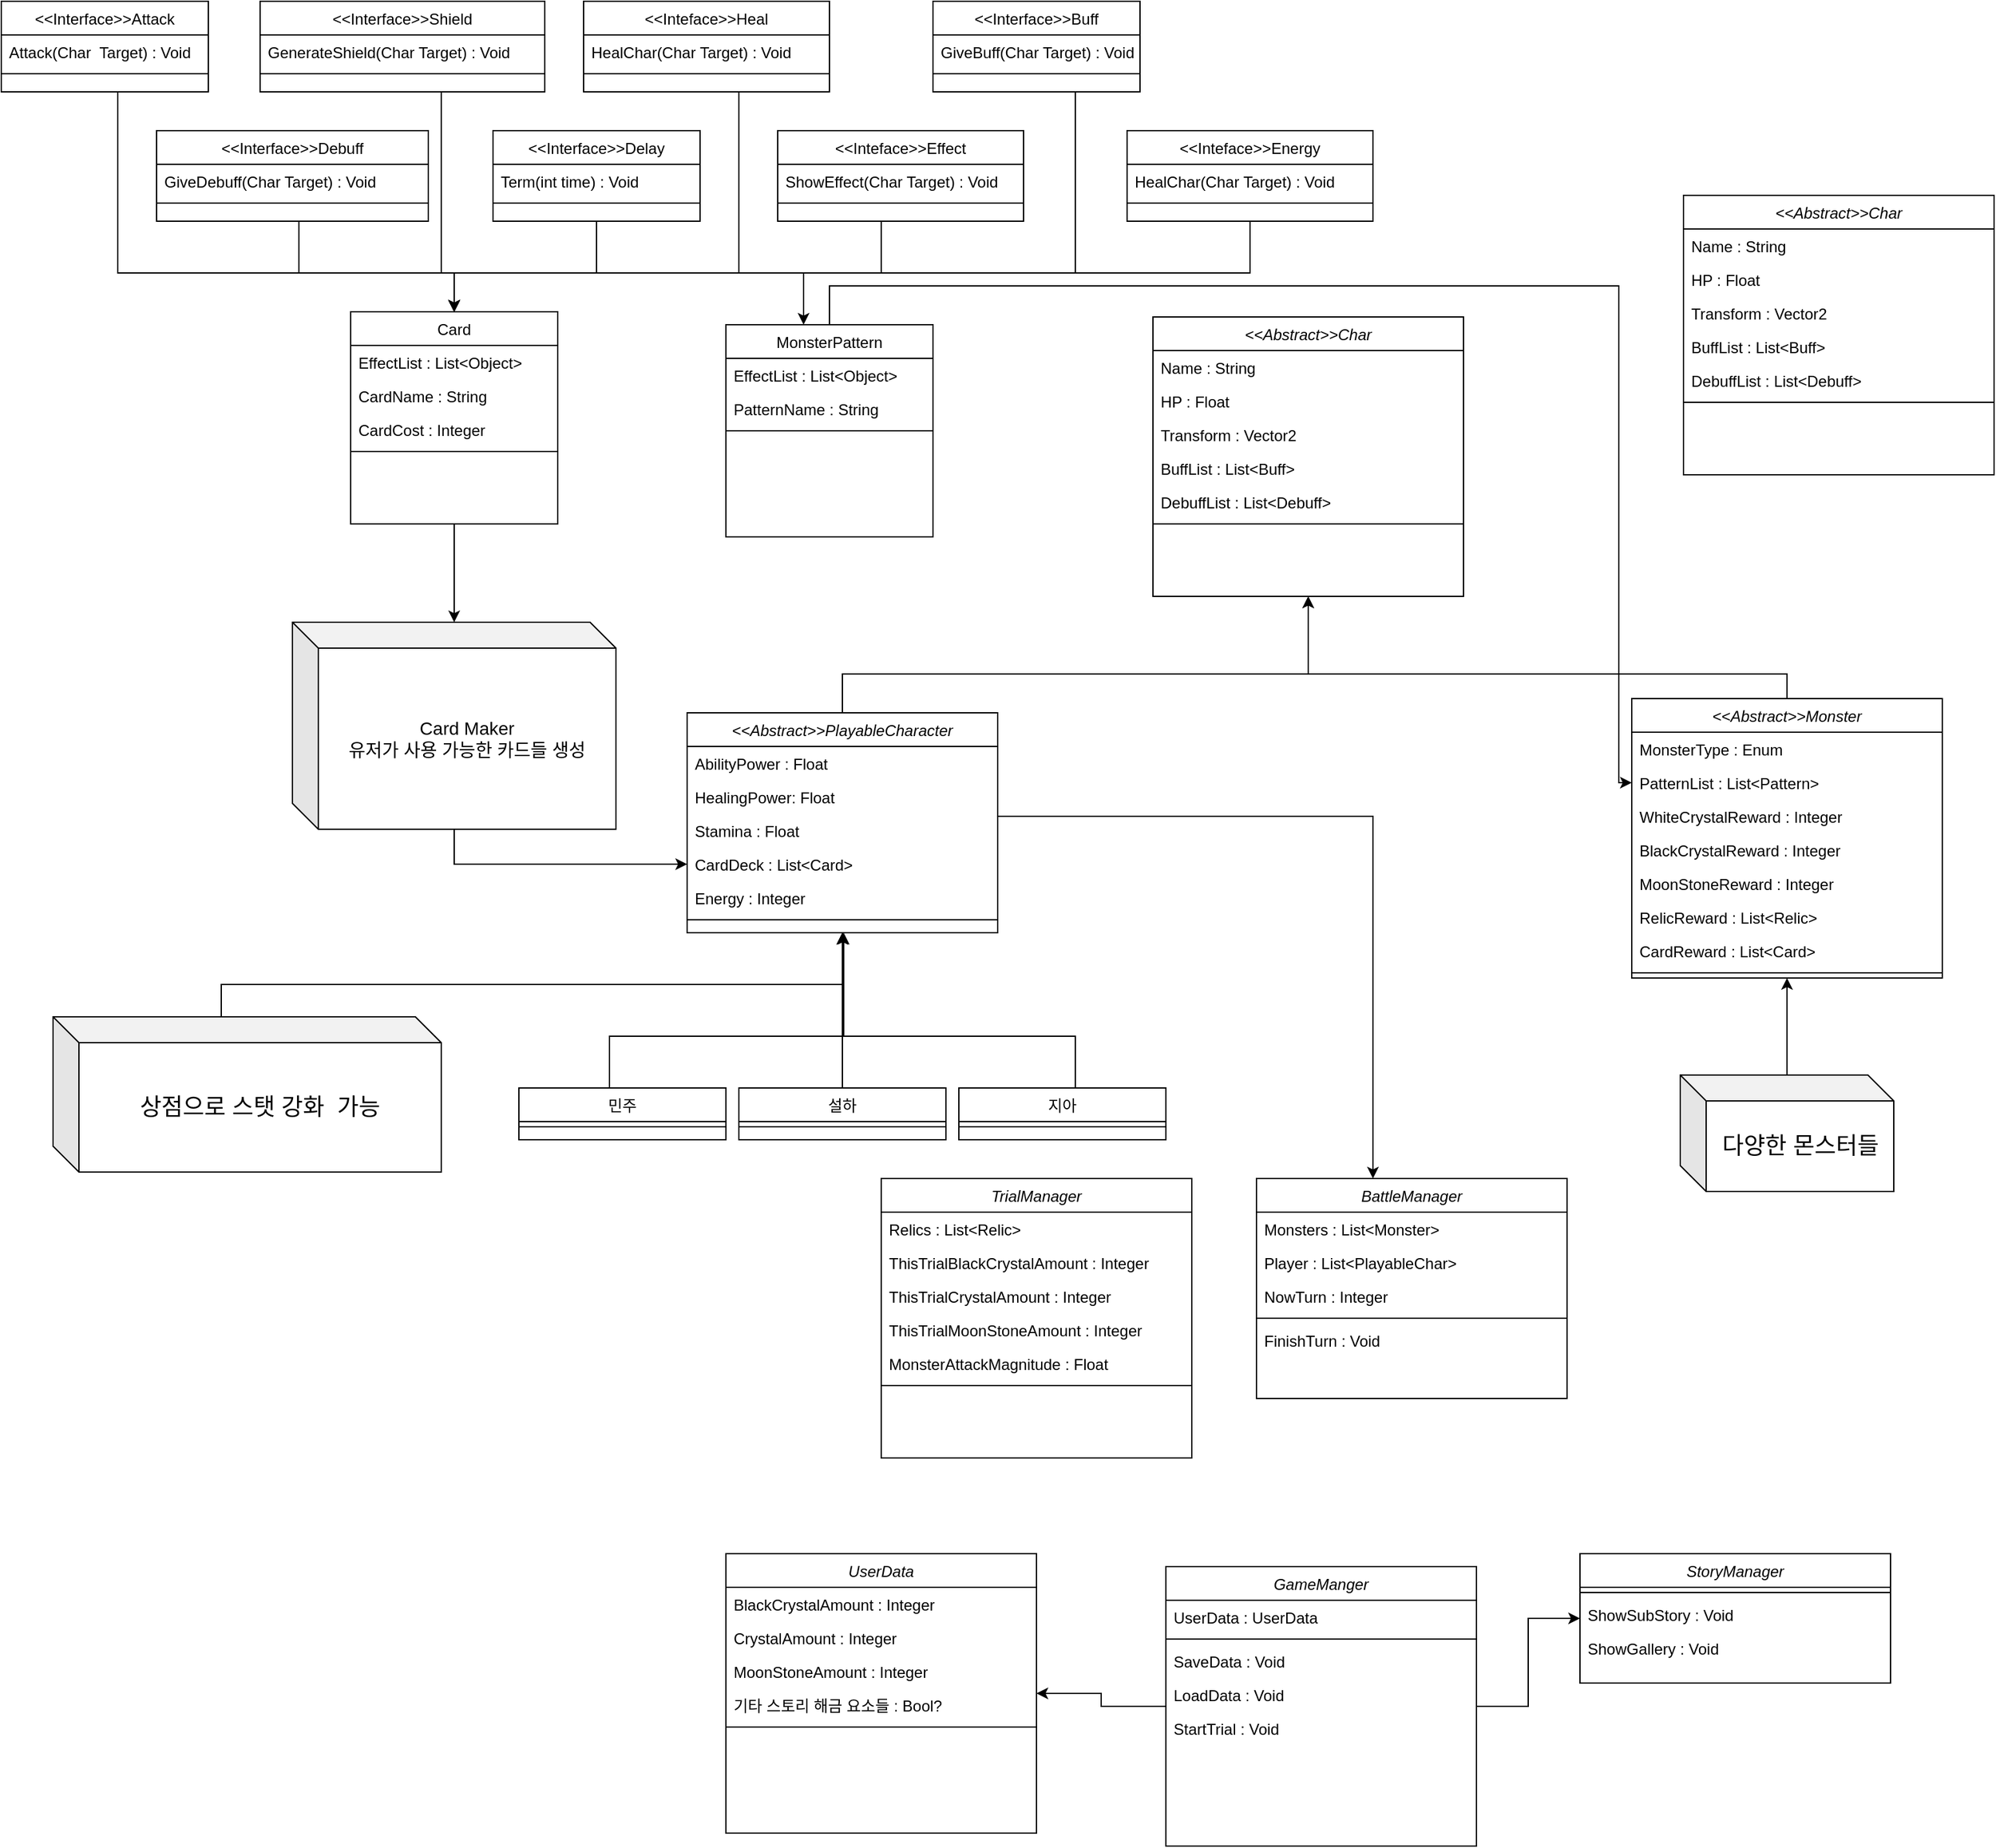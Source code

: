 <mxfile version="24.0.5" type="github">
  <diagram id="C5RBs43oDa-KdzZeNtuy" name="Page-1">
    <mxGraphModel dx="1909" dy="2118" grid="1" gridSize="10" guides="1" tooltips="1" connect="1" arrows="1" fold="1" page="1" pageScale="1" pageWidth="827" pageHeight="1169" math="0" shadow="0">
      <root>
        <mxCell id="WIyWlLk6GJQsqaUBKTNV-0" />
        <mxCell id="WIyWlLk6GJQsqaUBKTNV-1" parent="WIyWlLk6GJQsqaUBKTNV-0" />
        <mxCell id="jxg5-7BAUZMvd6XgSb7w-77" style="edgeStyle=orthogonalEdgeStyle;rounded=0;orthogonalLoop=1;jettySize=auto;html=1;entryX=0.5;entryY=1;entryDx=0;entryDy=0;" parent="WIyWlLk6GJQsqaUBKTNV-1" source="zkfFHV4jXpPFQw0GAbJ--0" target="jxg5-7BAUZMvd6XgSb7w-55" edge="1">
          <mxGeometry relative="1" as="geometry">
            <Array as="points">
              <mxPoint x="670" y="140" />
              <mxPoint x="1030" y="140" />
            </Array>
          </mxGeometry>
        </mxCell>
        <mxCell id="jxg5-7BAUZMvd6XgSb7w-90" style="edgeStyle=orthogonalEdgeStyle;rounded=0;orthogonalLoop=1;jettySize=auto;html=1;" parent="WIyWlLk6GJQsqaUBKTNV-1" source="zkfFHV4jXpPFQw0GAbJ--0" target="jxg5-7BAUZMvd6XgSb7w-82" edge="1">
          <mxGeometry relative="1" as="geometry">
            <Array as="points">
              <mxPoint x="1080" y="250" />
            </Array>
          </mxGeometry>
        </mxCell>
        <mxCell id="zkfFHV4jXpPFQw0GAbJ--0" value="&lt;&lt;Abstract&gt;&gt;PlayableCharacter&#xa;" style="swimlane;fontStyle=2;align=center;verticalAlign=top;childLayout=stackLayout;horizontal=1;startSize=26;horizontalStack=0;resizeParent=1;resizeLast=0;collapsible=1;marginBottom=0;rounded=0;shadow=0;strokeWidth=1;" parent="WIyWlLk6GJQsqaUBKTNV-1" vertex="1">
          <mxGeometry x="550" y="170" width="240" height="170" as="geometry">
            <mxRectangle x="230" y="140" width="160" height="26" as="alternateBounds" />
          </mxGeometry>
        </mxCell>
        <mxCell id="zkfFHV4jXpPFQw0GAbJ--3" value="AbilityPower : Float" style="text;align=left;verticalAlign=top;spacingLeft=4;spacingRight=4;overflow=hidden;rotatable=0;points=[[0,0.5],[1,0.5]];portConstraint=eastwest;rounded=0;shadow=0;html=0;" parent="zkfFHV4jXpPFQw0GAbJ--0" vertex="1">
          <mxGeometry y="26" width="240" height="26" as="geometry" />
        </mxCell>
        <mxCell id="jxg5-7BAUZMvd6XgSb7w-4" value="HealingPower: Float" style="text;align=left;verticalAlign=top;spacingLeft=4;spacingRight=4;overflow=hidden;rotatable=0;points=[[0,0.5],[1,0.5]];portConstraint=eastwest;rounded=0;shadow=0;html=0;" parent="zkfFHV4jXpPFQw0GAbJ--0" vertex="1">
          <mxGeometry y="52" width="240" height="26" as="geometry" />
        </mxCell>
        <mxCell id="zkfFHV4jXpPFQw0GAbJ--5" value="Stamina : Float" style="text;align=left;verticalAlign=top;spacingLeft=4;spacingRight=4;overflow=hidden;rotatable=0;points=[[0,0.5],[1,0.5]];portConstraint=eastwest;" parent="zkfFHV4jXpPFQw0GAbJ--0" vertex="1">
          <mxGeometry y="78" width="240" height="26" as="geometry" />
        </mxCell>
        <mxCell id="jxg5-7BAUZMvd6XgSb7w-11" value="CardDeck : List&lt;Card&gt;" style="text;align=left;verticalAlign=top;spacingLeft=4;spacingRight=4;overflow=hidden;rotatable=0;points=[[0,0.5],[1,0.5]];portConstraint=eastwest;rounded=0;shadow=0;html=0;" parent="zkfFHV4jXpPFQw0GAbJ--0" vertex="1">
          <mxGeometry y="104" width="240" height="26" as="geometry" />
        </mxCell>
        <mxCell id="jxg5-7BAUZMvd6XgSb7w-64" value="Energy : Integer" style="text;align=left;verticalAlign=top;spacingLeft=4;spacingRight=4;overflow=hidden;rotatable=0;points=[[0,0.5],[1,0.5]];portConstraint=eastwest;rounded=0;shadow=0;html=0;" parent="zkfFHV4jXpPFQw0GAbJ--0" vertex="1">
          <mxGeometry y="130" width="240" height="26" as="geometry" />
        </mxCell>
        <mxCell id="zkfFHV4jXpPFQw0GAbJ--4" value="" style="line;html=1;strokeWidth=1;align=left;verticalAlign=middle;spacingTop=-1;spacingLeft=3;spacingRight=3;rotatable=0;labelPosition=right;points=[];portConstraint=eastwest;" parent="zkfFHV4jXpPFQw0GAbJ--0" vertex="1">
          <mxGeometry y="156" width="240" height="8" as="geometry" />
        </mxCell>
        <mxCell id="jxg5-7BAUZMvd6XgSb7w-10" style="edgeStyle=orthogonalEdgeStyle;rounded=0;orthogonalLoop=1;jettySize=auto;html=1;" parent="WIyWlLk6GJQsqaUBKTNV-1" source="zkfFHV4jXpPFQw0GAbJ--6" target="zkfFHV4jXpPFQw0GAbJ--0" edge="1">
          <mxGeometry relative="1" as="geometry">
            <Array as="points">
              <mxPoint x="490" y="420" />
              <mxPoint x="670" y="420" />
            </Array>
          </mxGeometry>
        </mxCell>
        <mxCell id="zkfFHV4jXpPFQw0GAbJ--6" value="민주" style="swimlane;fontStyle=0;align=center;verticalAlign=top;childLayout=stackLayout;horizontal=1;startSize=26;horizontalStack=0;resizeParent=1;resizeLast=0;collapsible=1;marginBottom=0;rounded=0;shadow=0;strokeWidth=1;" parent="WIyWlLk6GJQsqaUBKTNV-1" vertex="1">
          <mxGeometry x="420" y="460" width="160" height="40" as="geometry">
            <mxRectangle x="130" y="380" width="160" height="26" as="alternateBounds" />
          </mxGeometry>
        </mxCell>
        <mxCell id="zkfFHV4jXpPFQw0GAbJ--9" value="" style="line;html=1;strokeWidth=1;align=left;verticalAlign=middle;spacingTop=-1;spacingLeft=3;spacingRight=3;rotatable=0;labelPosition=right;points=[];portConstraint=eastwest;" parent="zkfFHV4jXpPFQw0GAbJ--6" vertex="1">
          <mxGeometry y="26" width="160" height="8" as="geometry" />
        </mxCell>
        <mxCell id="jxg5-7BAUZMvd6XgSb7w-8" style="edgeStyle=orthogonalEdgeStyle;rounded=0;orthogonalLoop=1;jettySize=auto;html=1;" parent="WIyWlLk6GJQsqaUBKTNV-1" source="zkfFHV4jXpPFQw0GAbJ--13" target="zkfFHV4jXpPFQw0GAbJ--0" edge="1">
          <mxGeometry relative="1" as="geometry" />
        </mxCell>
        <mxCell id="zkfFHV4jXpPFQw0GAbJ--13" value="설하" style="swimlane;fontStyle=0;align=center;verticalAlign=top;childLayout=stackLayout;horizontal=1;startSize=26;horizontalStack=0;resizeParent=1;resizeLast=0;collapsible=1;marginBottom=0;rounded=0;shadow=0;strokeWidth=1;" parent="WIyWlLk6GJQsqaUBKTNV-1" vertex="1">
          <mxGeometry x="590" y="460" width="160" height="40" as="geometry">
            <mxRectangle x="340" y="380" width="170" height="26" as="alternateBounds" />
          </mxGeometry>
        </mxCell>
        <mxCell id="zkfFHV4jXpPFQw0GAbJ--15" value="" style="line;html=1;strokeWidth=1;align=left;verticalAlign=middle;spacingTop=-1;spacingLeft=3;spacingRight=3;rotatable=0;labelPosition=right;points=[];portConstraint=eastwest;" parent="zkfFHV4jXpPFQw0GAbJ--13" vertex="1">
          <mxGeometry y="26" width="160" height="8" as="geometry" />
        </mxCell>
        <mxCell id="jxg5-7BAUZMvd6XgSb7w-7" style="edgeStyle=orthogonalEdgeStyle;rounded=0;orthogonalLoop=1;jettySize=auto;html=1;" parent="WIyWlLk6GJQsqaUBKTNV-1" source="jxg5-7BAUZMvd6XgSb7w-0" target="zkfFHV4jXpPFQw0GAbJ--0" edge="1">
          <mxGeometry relative="1" as="geometry">
            <mxPoint x="670" y="360" as="targetPoint" />
            <Array as="points">
              <mxPoint x="850" y="420" />
              <mxPoint x="671" y="420" />
            </Array>
          </mxGeometry>
        </mxCell>
        <mxCell id="jxg5-7BAUZMvd6XgSb7w-0" value="지아" style="swimlane;fontStyle=0;align=center;verticalAlign=top;childLayout=stackLayout;horizontal=1;startSize=26;horizontalStack=0;resizeParent=1;resizeLast=0;collapsible=1;marginBottom=0;rounded=0;shadow=0;strokeWidth=1;" parent="WIyWlLk6GJQsqaUBKTNV-1" vertex="1">
          <mxGeometry x="760" y="460" width="160" height="40" as="geometry">
            <mxRectangle x="340" y="380" width="170" height="26" as="alternateBounds" />
          </mxGeometry>
        </mxCell>
        <mxCell id="jxg5-7BAUZMvd6XgSb7w-2" value="" style="line;html=1;strokeWidth=1;align=left;verticalAlign=middle;spacingTop=-1;spacingLeft=3;spacingRight=3;rotatable=0;labelPosition=right;points=[];portConstraint=eastwest;" parent="jxg5-7BAUZMvd6XgSb7w-0" vertex="1">
          <mxGeometry y="26" width="160" height="8" as="geometry" />
        </mxCell>
        <mxCell id="jxg5-7BAUZMvd6XgSb7w-50" style="edgeStyle=orthogonalEdgeStyle;rounded=0;orthogonalLoop=1;jettySize=auto;html=1;" parent="WIyWlLk6GJQsqaUBKTNV-1" source="jxg5-7BAUZMvd6XgSb7w-12" target="jxg5-7BAUZMvd6XgSb7w-49" edge="1">
          <mxGeometry relative="1" as="geometry" />
        </mxCell>
        <mxCell id="jxg5-7BAUZMvd6XgSb7w-12" value="Card" style="swimlane;fontStyle=0;align=center;verticalAlign=top;childLayout=stackLayout;horizontal=1;startSize=26;horizontalStack=0;resizeParent=1;resizeLast=0;collapsible=1;marginBottom=0;rounded=0;shadow=0;strokeWidth=1;" parent="WIyWlLk6GJQsqaUBKTNV-1" vertex="1">
          <mxGeometry x="290" y="-140" width="160" height="164" as="geometry">
            <mxRectangle x="340" y="380" width="170" height="26" as="alternateBounds" />
          </mxGeometry>
        </mxCell>
        <mxCell id="jxg5-7BAUZMvd6XgSb7w-13" value="EffectList : List&lt;Object&gt;" style="text;align=left;verticalAlign=top;spacingLeft=4;spacingRight=4;overflow=hidden;rotatable=0;points=[[0,0.5],[1,0.5]];portConstraint=eastwest;" parent="jxg5-7BAUZMvd6XgSb7w-12" vertex="1">
          <mxGeometry y="26" width="160" height="26" as="geometry" />
        </mxCell>
        <mxCell id="jxg5-7BAUZMvd6XgSb7w-43" value="CardName : String" style="text;align=left;verticalAlign=top;spacingLeft=4;spacingRight=4;overflow=hidden;rotatable=0;points=[[0,0.5],[1,0.5]];portConstraint=eastwest;" parent="jxg5-7BAUZMvd6XgSb7w-12" vertex="1">
          <mxGeometry y="52" width="160" height="26" as="geometry" />
        </mxCell>
        <mxCell id="jxg5-7BAUZMvd6XgSb7w-45" value="CardCost : Integer" style="text;align=left;verticalAlign=top;spacingLeft=4;spacingRight=4;overflow=hidden;rotatable=0;points=[[0,0.5],[1,0.5]];portConstraint=eastwest;" parent="jxg5-7BAUZMvd6XgSb7w-12" vertex="1">
          <mxGeometry y="78" width="160" height="26" as="geometry" />
        </mxCell>
        <mxCell id="jxg5-7BAUZMvd6XgSb7w-14" value="" style="line;html=1;strokeWidth=1;align=left;verticalAlign=middle;spacingTop=-1;spacingLeft=3;spacingRight=3;rotatable=0;labelPosition=right;points=[];portConstraint=eastwest;" parent="jxg5-7BAUZMvd6XgSb7w-12" vertex="1">
          <mxGeometry y="104" width="160" height="8" as="geometry" />
        </mxCell>
        <mxCell id="jxg5-7BAUZMvd6XgSb7w-36" style="edgeStyle=orthogonalEdgeStyle;rounded=0;orthogonalLoop=1;jettySize=auto;html=1;" parent="WIyWlLk6GJQsqaUBKTNV-1" source="jxg5-7BAUZMvd6XgSb7w-15" target="jxg5-7BAUZMvd6XgSb7w-12" edge="1">
          <mxGeometry relative="1" as="geometry">
            <Array as="points">
              <mxPoint x="110" y="-170" />
              <mxPoint x="370" y="-170" />
            </Array>
          </mxGeometry>
        </mxCell>
        <mxCell id="jxg5-7BAUZMvd6XgSb7w-15" value="&lt;&lt;Interface&gt;&gt;Attack" style="swimlane;fontStyle=0;align=center;verticalAlign=top;childLayout=stackLayout;horizontal=1;startSize=26;horizontalStack=0;resizeParent=1;resizeLast=0;collapsible=1;marginBottom=0;rounded=0;shadow=0;strokeWidth=1;" parent="WIyWlLk6GJQsqaUBKTNV-1" vertex="1">
          <mxGeometry x="20" y="-380" width="160" height="70" as="geometry">
            <mxRectangle x="340" y="380" width="170" height="26" as="alternateBounds" />
          </mxGeometry>
        </mxCell>
        <mxCell id="jxg5-7BAUZMvd6XgSb7w-16" value="Attack(Char  Target) : Void" style="text;align=left;verticalAlign=top;spacingLeft=4;spacingRight=4;overflow=hidden;rotatable=0;points=[[0,0.5],[1,0.5]];portConstraint=eastwest;" parent="jxg5-7BAUZMvd6XgSb7w-15" vertex="1">
          <mxGeometry y="26" width="160" height="26" as="geometry" />
        </mxCell>
        <mxCell id="jxg5-7BAUZMvd6XgSb7w-17" value="" style="line;html=1;strokeWidth=1;align=left;verticalAlign=middle;spacingTop=-1;spacingLeft=3;spacingRight=3;rotatable=0;labelPosition=right;points=[];portConstraint=eastwest;" parent="jxg5-7BAUZMvd6XgSb7w-15" vertex="1">
          <mxGeometry y="52" width="160" height="8" as="geometry" />
        </mxCell>
        <mxCell id="jxg5-7BAUZMvd6XgSb7w-37" style="edgeStyle=orthogonalEdgeStyle;rounded=0;orthogonalLoop=1;jettySize=auto;html=1;" parent="WIyWlLk6GJQsqaUBKTNV-1" source="jxg5-7BAUZMvd6XgSb7w-18" target="jxg5-7BAUZMvd6XgSb7w-12" edge="1">
          <mxGeometry relative="1" as="geometry">
            <Array as="points">
              <mxPoint x="360" y="-170" />
              <mxPoint x="370" y="-170" />
            </Array>
          </mxGeometry>
        </mxCell>
        <mxCell id="jxg5-7BAUZMvd6XgSb7w-18" value="&lt;&lt;Interface&gt;&gt;Shield" style="swimlane;fontStyle=0;align=center;verticalAlign=top;childLayout=stackLayout;horizontal=1;startSize=26;horizontalStack=0;resizeParent=1;resizeLast=0;collapsible=1;marginBottom=0;rounded=0;shadow=0;strokeWidth=1;" parent="WIyWlLk6GJQsqaUBKTNV-1" vertex="1">
          <mxGeometry x="220" y="-380" width="220" height="70" as="geometry">
            <mxRectangle x="340" y="380" width="170" height="26" as="alternateBounds" />
          </mxGeometry>
        </mxCell>
        <mxCell id="jxg5-7BAUZMvd6XgSb7w-19" value="GenerateShield(Char Target) : Void" style="text;align=left;verticalAlign=top;spacingLeft=4;spacingRight=4;overflow=hidden;rotatable=0;points=[[0,0.5],[1,0.5]];portConstraint=eastwest;" parent="jxg5-7BAUZMvd6XgSb7w-18" vertex="1">
          <mxGeometry y="26" width="220" height="26" as="geometry" />
        </mxCell>
        <mxCell id="jxg5-7BAUZMvd6XgSb7w-20" value="" style="line;html=1;strokeWidth=1;align=left;verticalAlign=middle;spacingTop=-1;spacingLeft=3;spacingRight=3;rotatable=0;labelPosition=right;points=[];portConstraint=eastwest;" parent="jxg5-7BAUZMvd6XgSb7w-18" vertex="1">
          <mxGeometry y="52" width="220" height="8" as="geometry" />
        </mxCell>
        <mxCell id="jxg5-7BAUZMvd6XgSb7w-38" style="edgeStyle=orthogonalEdgeStyle;rounded=0;orthogonalLoop=1;jettySize=auto;html=1;" parent="WIyWlLk6GJQsqaUBKTNV-1" source="jxg5-7BAUZMvd6XgSb7w-21" target="jxg5-7BAUZMvd6XgSb7w-12" edge="1">
          <mxGeometry relative="1" as="geometry">
            <Array as="points">
              <mxPoint x="590" y="-170" />
              <mxPoint x="370" y="-170" />
            </Array>
          </mxGeometry>
        </mxCell>
        <mxCell id="jxg5-7BAUZMvd6XgSb7w-21" value="&lt;&lt;Inteface&gt;&gt;Heal" style="swimlane;fontStyle=0;align=center;verticalAlign=top;childLayout=stackLayout;horizontal=1;startSize=26;horizontalStack=0;resizeParent=1;resizeLast=0;collapsible=1;marginBottom=0;rounded=0;shadow=0;strokeWidth=1;" parent="WIyWlLk6GJQsqaUBKTNV-1" vertex="1">
          <mxGeometry x="470" y="-380" width="190" height="70" as="geometry">
            <mxRectangle x="340" y="380" width="170" height="26" as="alternateBounds" />
          </mxGeometry>
        </mxCell>
        <mxCell id="jxg5-7BAUZMvd6XgSb7w-22" value="HealChar(Char Target) : Void" style="text;align=left;verticalAlign=top;spacingLeft=4;spacingRight=4;overflow=hidden;rotatable=0;points=[[0,0.5],[1,0.5]];portConstraint=eastwest;" parent="jxg5-7BAUZMvd6XgSb7w-21" vertex="1">
          <mxGeometry y="26" width="190" height="26" as="geometry" />
        </mxCell>
        <mxCell id="jxg5-7BAUZMvd6XgSb7w-23" value="" style="line;html=1;strokeWidth=1;align=left;verticalAlign=middle;spacingTop=-1;spacingLeft=3;spacingRight=3;rotatable=0;labelPosition=right;points=[];portConstraint=eastwest;" parent="jxg5-7BAUZMvd6XgSb7w-21" vertex="1">
          <mxGeometry y="52" width="190" height="8" as="geometry" />
        </mxCell>
        <mxCell id="jxg5-7BAUZMvd6XgSb7w-39" style="edgeStyle=orthogonalEdgeStyle;rounded=0;orthogonalLoop=1;jettySize=auto;html=1;" parent="WIyWlLk6GJQsqaUBKTNV-1" source="jxg5-7BAUZMvd6XgSb7w-24" target="jxg5-7BAUZMvd6XgSb7w-12" edge="1">
          <mxGeometry relative="1" as="geometry">
            <Array as="points">
              <mxPoint x="850" y="-170" />
              <mxPoint x="370" y="-170" />
            </Array>
          </mxGeometry>
        </mxCell>
        <mxCell id="jxg5-7BAUZMvd6XgSb7w-24" value="&lt;&lt;Interface&gt;&gt;Buff" style="swimlane;fontStyle=0;align=center;verticalAlign=top;childLayout=stackLayout;horizontal=1;startSize=26;horizontalStack=0;resizeParent=1;resizeLast=0;collapsible=1;marginBottom=0;rounded=0;shadow=0;strokeWidth=1;" parent="WIyWlLk6GJQsqaUBKTNV-1" vertex="1">
          <mxGeometry x="740" y="-380" width="160" height="70" as="geometry">
            <mxRectangle x="340" y="380" width="170" height="26" as="alternateBounds" />
          </mxGeometry>
        </mxCell>
        <mxCell id="jxg5-7BAUZMvd6XgSb7w-25" value="GiveBuff(Char Target) : Void" style="text;align=left;verticalAlign=top;spacingLeft=4;spacingRight=4;overflow=hidden;rotatable=0;points=[[0,0.5],[1,0.5]];portConstraint=eastwest;" parent="jxg5-7BAUZMvd6XgSb7w-24" vertex="1">
          <mxGeometry y="26" width="160" height="26" as="geometry" />
        </mxCell>
        <mxCell id="jxg5-7BAUZMvd6XgSb7w-26" value="" style="line;html=1;strokeWidth=1;align=left;verticalAlign=middle;spacingTop=-1;spacingLeft=3;spacingRight=3;rotatable=0;labelPosition=right;points=[];portConstraint=eastwest;" parent="jxg5-7BAUZMvd6XgSb7w-24" vertex="1">
          <mxGeometry y="52" width="160" height="8" as="geometry" />
        </mxCell>
        <mxCell id="jxg5-7BAUZMvd6XgSb7w-40" style="edgeStyle=orthogonalEdgeStyle;rounded=0;orthogonalLoop=1;jettySize=auto;html=1;entryX=0.5;entryY=0;entryDx=0;entryDy=0;" parent="WIyWlLk6GJQsqaUBKTNV-1" source="jxg5-7BAUZMvd6XgSb7w-27" target="jxg5-7BAUZMvd6XgSb7w-12" edge="1">
          <mxGeometry relative="1" as="geometry">
            <Array as="points">
              <mxPoint x="250" y="-170" />
              <mxPoint x="370" y="-170" />
            </Array>
          </mxGeometry>
        </mxCell>
        <mxCell id="jxg5-7BAUZMvd6XgSb7w-27" value="&lt;&lt;Interface&gt;&gt;Debuff" style="swimlane;fontStyle=0;align=center;verticalAlign=top;childLayout=stackLayout;horizontal=1;startSize=26;horizontalStack=0;resizeParent=1;resizeLast=0;collapsible=1;marginBottom=0;rounded=0;shadow=0;strokeWidth=1;" parent="WIyWlLk6GJQsqaUBKTNV-1" vertex="1">
          <mxGeometry x="140" y="-280" width="210" height="70" as="geometry">
            <mxRectangle x="340" y="380" width="170" height="26" as="alternateBounds" />
          </mxGeometry>
        </mxCell>
        <mxCell id="jxg5-7BAUZMvd6XgSb7w-28" value="GiveDebuff(Char Target) : Void" style="text;align=left;verticalAlign=top;spacingLeft=4;spacingRight=4;overflow=hidden;rotatable=0;points=[[0,0.5],[1,0.5]];portConstraint=eastwest;" parent="jxg5-7BAUZMvd6XgSb7w-27" vertex="1">
          <mxGeometry y="26" width="210" height="26" as="geometry" />
        </mxCell>
        <mxCell id="jxg5-7BAUZMvd6XgSb7w-29" value="" style="line;html=1;strokeWidth=1;align=left;verticalAlign=middle;spacingTop=-1;spacingLeft=3;spacingRight=3;rotatable=0;labelPosition=right;points=[];portConstraint=eastwest;" parent="jxg5-7BAUZMvd6XgSb7w-27" vertex="1">
          <mxGeometry y="52" width="210" height="8" as="geometry" />
        </mxCell>
        <mxCell id="jxg5-7BAUZMvd6XgSb7w-41" style="edgeStyle=orthogonalEdgeStyle;rounded=0;orthogonalLoop=1;jettySize=auto;html=1;" parent="WIyWlLk6GJQsqaUBKTNV-1" source="jxg5-7BAUZMvd6XgSb7w-30" target="jxg5-7BAUZMvd6XgSb7w-12" edge="1">
          <mxGeometry relative="1" as="geometry">
            <Array as="points">
              <mxPoint x="480" y="-170" />
              <mxPoint x="370" y="-170" />
            </Array>
          </mxGeometry>
        </mxCell>
        <mxCell id="jxg5-7BAUZMvd6XgSb7w-30" value="&lt;&lt;Interface&gt;&gt;Delay" style="swimlane;fontStyle=0;align=center;verticalAlign=top;childLayout=stackLayout;horizontal=1;startSize=26;horizontalStack=0;resizeParent=1;resizeLast=0;collapsible=1;marginBottom=0;rounded=0;shadow=0;strokeWidth=1;" parent="WIyWlLk6GJQsqaUBKTNV-1" vertex="1">
          <mxGeometry x="400" y="-280" width="160" height="70" as="geometry">
            <mxRectangle x="340" y="380" width="170" height="26" as="alternateBounds" />
          </mxGeometry>
        </mxCell>
        <mxCell id="jxg5-7BAUZMvd6XgSb7w-31" value="Term(int time) : Void" style="text;align=left;verticalAlign=top;spacingLeft=4;spacingRight=4;overflow=hidden;rotatable=0;points=[[0,0.5],[1,0.5]];portConstraint=eastwest;" parent="jxg5-7BAUZMvd6XgSb7w-30" vertex="1">
          <mxGeometry y="26" width="160" height="26" as="geometry" />
        </mxCell>
        <mxCell id="jxg5-7BAUZMvd6XgSb7w-32" value="" style="line;html=1;strokeWidth=1;align=left;verticalAlign=middle;spacingTop=-1;spacingLeft=3;spacingRight=3;rotatable=0;labelPosition=right;points=[];portConstraint=eastwest;" parent="jxg5-7BAUZMvd6XgSb7w-30" vertex="1">
          <mxGeometry y="52" width="160" height="8" as="geometry" />
        </mxCell>
        <mxCell id="jxg5-7BAUZMvd6XgSb7w-42" style="edgeStyle=orthogonalEdgeStyle;rounded=0;orthogonalLoop=1;jettySize=auto;html=1;" parent="WIyWlLk6GJQsqaUBKTNV-1" source="jxg5-7BAUZMvd6XgSb7w-33" target="jxg5-7BAUZMvd6XgSb7w-12" edge="1">
          <mxGeometry relative="1" as="geometry">
            <Array as="points">
              <mxPoint x="700" y="-170" />
              <mxPoint x="370" y="-170" />
            </Array>
          </mxGeometry>
        </mxCell>
        <mxCell id="jxg5-7BAUZMvd6XgSb7w-33" value="&lt;&lt;Inteface&gt;&gt;Effect" style="swimlane;fontStyle=0;align=center;verticalAlign=top;childLayout=stackLayout;horizontal=1;startSize=26;horizontalStack=0;resizeParent=1;resizeLast=0;collapsible=1;marginBottom=0;rounded=0;shadow=0;strokeWidth=1;" parent="WIyWlLk6GJQsqaUBKTNV-1" vertex="1">
          <mxGeometry x="620" y="-280" width="190" height="70" as="geometry">
            <mxRectangle x="340" y="380" width="170" height="26" as="alternateBounds" />
          </mxGeometry>
        </mxCell>
        <mxCell id="jxg5-7BAUZMvd6XgSb7w-34" value="ShowEffect(Char Target) : Void" style="text;align=left;verticalAlign=top;spacingLeft=4;spacingRight=4;overflow=hidden;rotatable=0;points=[[0,0.5],[1,0.5]];portConstraint=eastwest;" parent="jxg5-7BAUZMvd6XgSb7w-33" vertex="1">
          <mxGeometry y="26" width="190" height="26" as="geometry" />
        </mxCell>
        <mxCell id="jxg5-7BAUZMvd6XgSb7w-35" value="" style="line;html=1;strokeWidth=1;align=left;verticalAlign=middle;spacingTop=-1;spacingLeft=3;spacingRight=3;rotatable=0;labelPosition=right;points=[];portConstraint=eastwest;" parent="jxg5-7BAUZMvd6XgSb7w-33" vertex="1">
          <mxGeometry y="52" width="190" height="8" as="geometry" />
        </mxCell>
        <mxCell id="jxg5-7BAUZMvd6XgSb7w-54" style="edgeStyle=orthogonalEdgeStyle;rounded=0;orthogonalLoop=1;jettySize=auto;html=1;" parent="WIyWlLk6GJQsqaUBKTNV-1" source="jxg5-7BAUZMvd6XgSb7w-49" target="jxg5-7BAUZMvd6XgSb7w-11" edge="1">
          <mxGeometry relative="1" as="geometry" />
        </mxCell>
        <mxCell id="jxg5-7BAUZMvd6XgSb7w-49" value="&lt;font style=&quot;font-size: 14px;&quot;&gt;Card Maker&lt;br&gt;&lt;/font&gt;&lt;div style=&quot;font-size: 14px;&quot;&gt;&lt;font style=&quot;font-size: 14px;&quot;&gt;유저가 사용 가능한 카드들 생성&lt;/font&gt;&lt;/div&gt;" style="shape=cube;whiteSpace=wrap;html=1;boundedLbl=1;backgroundOutline=1;darkOpacity=0.05;darkOpacity2=0.1;" parent="WIyWlLk6GJQsqaUBKTNV-1" vertex="1">
          <mxGeometry x="245" y="100" width="250" height="160" as="geometry" />
        </mxCell>
        <mxCell id="jxg5-7BAUZMvd6XgSb7w-55" value="&lt;&lt;Abstract&gt;&gt;Char" style="swimlane;fontStyle=2;align=center;verticalAlign=top;childLayout=stackLayout;horizontal=1;startSize=26;horizontalStack=0;resizeParent=1;resizeLast=0;collapsible=1;marginBottom=0;rounded=0;shadow=0;strokeWidth=1;" parent="WIyWlLk6GJQsqaUBKTNV-1" vertex="1">
          <mxGeometry x="910" y="-136" width="240" height="216" as="geometry">
            <mxRectangle x="230" y="140" width="160" height="26" as="alternateBounds" />
          </mxGeometry>
        </mxCell>
        <mxCell id="jxg5-7BAUZMvd6XgSb7w-56" value="Name : String" style="text;align=left;verticalAlign=top;spacingLeft=4;spacingRight=4;overflow=hidden;rotatable=0;points=[[0,0.5],[1,0.5]];portConstraint=eastwest;rounded=0;shadow=0;html=0;" parent="jxg5-7BAUZMvd6XgSb7w-55" vertex="1">
          <mxGeometry y="26" width="240" height="26" as="geometry" />
        </mxCell>
        <mxCell id="jxg5-7BAUZMvd6XgSb7w-63" value="HP : Float" style="text;align=left;verticalAlign=top;spacingLeft=4;spacingRight=4;overflow=hidden;rotatable=0;points=[[0,0.5],[1,0.5]];portConstraint=eastwest;rounded=0;shadow=0;html=0;" parent="jxg5-7BAUZMvd6XgSb7w-55" vertex="1">
          <mxGeometry y="52" width="240" height="26" as="geometry" />
        </mxCell>
        <mxCell id="jxg5-7BAUZMvd6XgSb7w-65" value="Transform : Vector2" style="text;align=left;verticalAlign=top;spacingLeft=4;spacingRight=4;overflow=hidden;rotatable=0;points=[[0,0.5],[1,0.5]];portConstraint=eastwest;rounded=0;shadow=0;html=0;" parent="jxg5-7BAUZMvd6XgSb7w-55" vertex="1">
          <mxGeometry y="78" width="240" height="26" as="geometry" />
        </mxCell>
        <mxCell id="jxg5-7BAUZMvd6XgSb7w-66" value="BuffList : List&lt;Buff&gt;" style="text;align=left;verticalAlign=top;spacingLeft=4;spacingRight=4;overflow=hidden;rotatable=0;points=[[0,0.5],[1,0.5]];portConstraint=eastwest;rounded=0;shadow=0;html=0;" parent="jxg5-7BAUZMvd6XgSb7w-55" vertex="1">
          <mxGeometry y="104" width="240" height="26" as="geometry" />
        </mxCell>
        <mxCell id="jxg5-7BAUZMvd6XgSb7w-67" value="DebuffList : List&lt;Debuff&gt;" style="text;align=left;verticalAlign=top;spacingLeft=4;spacingRight=4;overflow=hidden;rotatable=0;points=[[0,0.5],[1,0.5]];portConstraint=eastwest;rounded=0;shadow=0;html=0;" parent="jxg5-7BAUZMvd6XgSb7w-55" vertex="1">
          <mxGeometry y="130" width="240" height="26" as="geometry" />
        </mxCell>
        <mxCell id="jxg5-7BAUZMvd6XgSb7w-61" value="" style="line;html=1;strokeWidth=1;align=left;verticalAlign=middle;spacingTop=-1;spacingLeft=3;spacingRight=3;rotatable=0;labelPosition=right;points=[];portConstraint=eastwest;" parent="jxg5-7BAUZMvd6XgSb7w-55" vertex="1">
          <mxGeometry y="156" width="240" height="8" as="geometry" />
        </mxCell>
        <mxCell id="jxg5-7BAUZMvd6XgSb7w-78" style="edgeStyle=orthogonalEdgeStyle;rounded=0;orthogonalLoop=1;jettySize=auto;html=1;entryX=0.5;entryY=1;entryDx=0;entryDy=0;" parent="WIyWlLk6GJQsqaUBKTNV-1" source="jxg5-7BAUZMvd6XgSb7w-69" target="jxg5-7BAUZMvd6XgSb7w-55" edge="1">
          <mxGeometry relative="1" as="geometry">
            <Array as="points">
              <mxPoint x="1400" y="140" />
              <mxPoint x="1030" y="140" />
            </Array>
          </mxGeometry>
        </mxCell>
        <mxCell id="jxg5-7BAUZMvd6XgSb7w-69" value="&lt;&lt;Abstract&gt;&gt;Monster" style="swimlane;fontStyle=2;align=center;verticalAlign=top;childLayout=stackLayout;horizontal=1;startSize=26;horizontalStack=0;resizeParent=1;resizeLast=0;collapsible=1;marginBottom=0;rounded=0;shadow=0;strokeWidth=1;" parent="WIyWlLk6GJQsqaUBKTNV-1" vertex="1">
          <mxGeometry x="1280" y="159" width="240" height="216" as="geometry">
            <mxRectangle x="230" y="140" width="160" height="26" as="alternateBounds" />
          </mxGeometry>
        </mxCell>
        <mxCell id="pSovYAaz-7Inx65ZYmE8-49" value="MonsterType : Enum" style="text;align=left;verticalAlign=top;spacingLeft=4;spacingRight=4;overflow=hidden;rotatable=0;points=[[0,0.5],[1,0.5]];portConstraint=eastwest;rounded=0;shadow=0;html=0;" vertex="1" parent="jxg5-7BAUZMvd6XgSb7w-69">
          <mxGeometry y="26" width="240" height="26" as="geometry" />
        </mxCell>
        <mxCell id="jxg5-7BAUZMvd6XgSb7w-74" value="PatternList : List&lt;Pattern&gt;" style="text;align=left;verticalAlign=top;spacingLeft=4;spacingRight=4;overflow=hidden;rotatable=0;points=[[0,0.5],[1,0.5]];portConstraint=eastwest;rounded=0;shadow=0;html=0;" parent="jxg5-7BAUZMvd6XgSb7w-69" vertex="1">
          <mxGeometry y="52" width="240" height="26" as="geometry" />
        </mxCell>
        <mxCell id="jxg5-7BAUZMvd6XgSb7w-75" value="WhiteCrystalReward : Integer" style="text;align=left;verticalAlign=top;spacingLeft=4;spacingRight=4;overflow=hidden;rotatable=0;points=[[0,0.5],[1,0.5]];portConstraint=eastwest;rounded=0;shadow=0;html=0;" parent="jxg5-7BAUZMvd6XgSb7w-69" vertex="1">
          <mxGeometry y="78" width="240" height="26" as="geometry" />
        </mxCell>
        <mxCell id="jxg5-7BAUZMvd6XgSb7w-101" value="BlackCrystalReward : Integer" style="text;align=left;verticalAlign=top;spacingLeft=4;spacingRight=4;overflow=hidden;rotatable=0;points=[[0,0.5],[1,0.5]];portConstraint=eastwest;rounded=0;shadow=0;html=0;" parent="jxg5-7BAUZMvd6XgSb7w-69" vertex="1">
          <mxGeometry y="104" width="240" height="26" as="geometry" />
        </mxCell>
        <mxCell id="jxg5-7BAUZMvd6XgSb7w-105" value="MoonStoneReward : Integer" style="text;align=left;verticalAlign=top;spacingLeft=4;spacingRight=4;overflow=hidden;rotatable=0;points=[[0,0.5],[1,0.5]];portConstraint=eastwest;rounded=0;shadow=0;html=0;" parent="jxg5-7BAUZMvd6XgSb7w-69" vertex="1">
          <mxGeometry y="130" width="240" height="26" as="geometry" />
        </mxCell>
        <mxCell id="jxg5-7BAUZMvd6XgSb7w-106" value="RelicReward : List&lt;Relic&gt;" style="text;align=left;verticalAlign=top;spacingLeft=4;spacingRight=4;overflow=hidden;rotatable=0;points=[[0,0.5],[1,0.5]];portConstraint=eastwest;rounded=0;shadow=0;html=0;" parent="jxg5-7BAUZMvd6XgSb7w-69" vertex="1">
          <mxGeometry y="156" width="240" height="26" as="geometry" />
        </mxCell>
        <mxCell id="jxg5-7BAUZMvd6XgSb7w-107" value="CardReward : List&lt;Card&gt;" style="text;align=left;verticalAlign=top;spacingLeft=4;spacingRight=4;overflow=hidden;rotatable=0;points=[[0,0.5],[1,0.5]];portConstraint=eastwest;rounded=0;shadow=0;html=0;" parent="jxg5-7BAUZMvd6XgSb7w-69" vertex="1">
          <mxGeometry y="182" width="240" height="26" as="geometry" />
        </mxCell>
        <mxCell id="jxg5-7BAUZMvd6XgSb7w-73" value="" style="line;html=1;strokeWidth=1;align=left;verticalAlign=middle;spacingTop=-1;spacingLeft=3;spacingRight=3;rotatable=0;labelPosition=right;points=[];portConstraint=eastwest;" parent="jxg5-7BAUZMvd6XgSb7w-69" vertex="1">
          <mxGeometry y="208" width="240" height="8" as="geometry" />
        </mxCell>
        <mxCell id="jxg5-7BAUZMvd6XgSb7w-81" style="edgeStyle=orthogonalEdgeStyle;rounded=0;orthogonalLoop=1;jettySize=auto;html=1;" parent="WIyWlLk6GJQsqaUBKTNV-1" source="jxg5-7BAUZMvd6XgSb7w-79" target="jxg5-7BAUZMvd6XgSb7w-69" edge="1">
          <mxGeometry relative="1" as="geometry" />
        </mxCell>
        <mxCell id="jxg5-7BAUZMvd6XgSb7w-79" value="&lt;font style=&quot;font-size: 18px;&quot;&gt;다양한 몬스터들&lt;/font&gt;" style="shape=cube;whiteSpace=wrap;html=1;boundedLbl=1;backgroundOutline=1;darkOpacity=0.05;darkOpacity2=0.1;" parent="WIyWlLk6GJQsqaUBKTNV-1" vertex="1">
          <mxGeometry x="1317.5" y="450" width="165" height="90" as="geometry" />
        </mxCell>
        <mxCell id="jxg5-7BAUZMvd6XgSb7w-82" value="BattleManager" style="swimlane;fontStyle=2;align=center;verticalAlign=top;childLayout=stackLayout;horizontal=1;startSize=26;horizontalStack=0;resizeParent=1;resizeLast=0;collapsible=1;marginBottom=0;rounded=0;shadow=0;strokeWidth=1;" parent="WIyWlLk6GJQsqaUBKTNV-1" vertex="1">
          <mxGeometry x="990" y="530" width="240" height="170" as="geometry">
            <mxRectangle x="230" y="140" width="160" height="26" as="alternateBounds" />
          </mxGeometry>
        </mxCell>
        <mxCell id="jxg5-7BAUZMvd6XgSb7w-83" value="Monsters : List&lt;Monster&gt;" style="text;align=left;verticalAlign=top;spacingLeft=4;spacingRight=4;overflow=hidden;rotatable=0;points=[[0,0.5],[1,0.5]];portConstraint=eastwest;rounded=0;shadow=0;html=0;" parent="jxg5-7BAUZMvd6XgSb7w-82" vertex="1">
          <mxGeometry y="26" width="240" height="26" as="geometry" />
        </mxCell>
        <mxCell id="jxg5-7BAUZMvd6XgSb7w-92" value="Player : List&lt;PlayableChar&gt;" style="text;align=left;verticalAlign=top;spacingLeft=4;spacingRight=4;overflow=hidden;rotatable=0;points=[[0,0.5],[1,0.5]];portConstraint=eastwest;rounded=0;shadow=0;html=0;" parent="jxg5-7BAUZMvd6XgSb7w-82" vertex="1">
          <mxGeometry y="52" width="240" height="26" as="geometry" />
        </mxCell>
        <mxCell id="jxg5-7BAUZMvd6XgSb7w-84" value="NowTurn : Integer" style="text;align=left;verticalAlign=top;spacingLeft=4;spacingRight=4;overflow=hidden;rotatable=0;points=[[0,0.5],[1,0.5]];portConstraint=eastwest;rounded=0;shadow=0;html=0;" parent="jxg5-7BAUZMvd6XgSb7w-82" vertex="1">
          <mxGeometry y="78" width="240" height="26" as="geometry" />
        </mxCell>
        <mxCell id="jxg5-7BAUZMvd6XgSb7w-88" value="" style="line;html=1;strokeWidth=1;align=left;verticalAlign=middle;spacingTop=-1;spacingLeft=3;spacingRight=3;rotatable=0;labelPosition=right;points=[];portConstraint=eastwest;" parent="jxg5-7BAUZMvd6XgSb7w-82" vertex="1">
          <mxGeometry y="104" width="240" height="8" as="geometry" />
        </mxCell>
        <mxCell id="jxg5-7BAUZMvd6XgSb7w-93" value="FinishTurn : Void" style="text;align=left;verticalAlign=top;spacingLeft=4;spacingRight=4;overflow=hidden;rotatable=0;points=[[0,0.5],[1,0.5]];portConstraint=eastwest;rounded=0;shadow=0;html=0;" parent="jxg5-7BAUZMvd6XgSb7w-82" vertex="1">
          <mxGeometry y="112" width="240" height="26" as="geometry" />
        </mxCell>
        <mxCell id="jxg5-7BAUZMvd6XgSb7w-94" value="&lt;&lt;Abstract&gt;&gt;Char" style="swimlane;fontStyle=2;align=center;verticalAlign=top;childLayout=stackLayout;horizontal=1;startSize=26;horizontalStack=0;resizeParent=1;resizeLast=0;collapsible=1;marginBottom=0;rounded=0;shadow=0;strokeWidth=1;" parent="WIyWlLk6GJQsqaUBKTNV-1" vertex="1">
          <mxGeometry x="1320" y="-230" width="240" height="216" as="geometry">
            <mxRectangle x="230" y="140" width="160" height="26" as="alternateBounds" />
          </mxGeometry>
        </mxCell>
        <mxCell id="jxg5-7BAUZMvd6XgSb7w-95" value="Name : String" style="text;align=left;verticalAlign=top;spacingLeft=4;spacingRight=4;overflow=hidden;rotatable=0;points=[[0,0.5],[1,0.5]];portConstraint=eastwest;rounded=0;shadow=0;html=0;" parent="jxg5-7BAUZMvd6XgSb7w-94" vertex="1">
          <mxGeometry y="26" width="240" height="26" as="geometry" />
        </mxCell>
        <mxCell id="jxg5-7BAUZMvd6XgSb7w-96" value="HP : Float" style="text;align=left;verticalAlign=top;spacingLeft=4;spacingRight=4;overflow=hidden;rotatable=0;points=[[0,0.5],[1,0.5]];portConstraint=eastwest;rounded=0;shadow=0;html=0;" parent="jxg5-7BAUZMvd6XgSb7w-94" vertex="1">
          <mxGeometry y="52" width="240" height="26" as="geometry" />
        </mxCell>
        <mxCell id="jxg5-7BAUZMvd6XgSb7w-97" value="Transform : Vector2" style="text;align=left;verticalAlign=top;spacingLeft=4;spacingRight=4;overflow=hidden;rotatable=0;points=[[0,0.5],[1,0.5]];portConstraint=eastwest;rounded=0;shadow=0;html=0;" parent="jxg5-7BAUZMvd6XgSb7w-94" vertex="1">
          <mxGeometry y="78" width="240" height="26" as="geometry" />
        </mxCell>
        <mxCell id="jxg5-7BAUZMvd6XgSb7w-98" value="BuffList : List&lt;Buff&gt;" style="text;align=left;verticalAlign=top;spacingLeft=4;spacingRight=4;overflow=hidden;rotatable=0;points=[[0,0.5],[1,0.5]];portConstraint=eastwest;rounded=0;shadow=0;html=0;" parent="jxg5-7BAUZMvd6XgSb7w-94" vertex="1">
          <mxGeometry y="104" width="240" height="26" as="geometry" />
        </mxCell>
        <mxCell id="jxg5-7BAUZMvd6XgSb7w-99" value="DebuffList : List&lt;Debuff&gt;" style="text;align=left;verticalAlign=top;spacingLeft=4;spacingRight=4;overflow=hidden;rotatable=0;points=[[0,0.5],[1,0.5]];portConstraint=eastwest;rounded=0;shadow=0;html=0;" parent="jxg5-7BAUZMvd6XgSb7w-94" vertex="1">
          <mxGeometry y="130" width="240" height="26" as="geometry" />
        </mxCell>
        <mxCell id="jxg5-7BAUZMvd6XgSb7w-100" value="" style="line;html=1;strokeWidth=1;align=left;verticalAlign=middle;spacingTop=-1;spacingLeft=3;spacingRight=3;rotatable=0;labelPosition=right;points=[];portConstraint=eastwest;" parent="jxg5-7BAUZMvd6XgSb7w-94" vertex="1">
          <mxGeometry y="156" width="240" height="8" as="geometry" />
        </mxCell>
        <mxCell id="pSovYAaz-7Inx65ZYmE8-28" style="edgeStyle=orthogonalEdgeStyle;rounded=0;orthogonalLoop=1;jettySize=auto;html=1;" edge="1" parent="WIyWlLk6GJQsqaUBKTNV-1" source="jxg5-7BAUZMvd6XgSb7w-102" target="jxg5-7BAUZMvd6XgSb7w-12">
          <mxGeometry relative="1" as="geometry">
            <Array as="points">
              <mxPoint x="985" y="-170" />
              <mxPoint x="370" y="-170" />
            </Array>
          </mxGeometry>
        </mxCell>
        <mxCell id="jxg5-7BAUZMvd6XgSb7w-102" value="&lt;&lt;Inteface&gt;&gt;Energy" style="swimlane;fontStyle=0;align=center;verticalAlign=top;childLayout=stackLayout;horizontal=1;startSize=26;horizontalStack=0;resizeParent=1;resizeLast=0;collapsible=1;marginBottom=0;rounded=0;shadow=0;strokeWidth=1;" parent="WIyWlLk6GJQsqaUBKTNV-1" vertex="1">
          <mxGeometry x="890" y="-280" width="190" height="70" as="geometry">
            <mxRectangle x="340" y="380" width="170" height="26" as="alternateBounds" />
          </mxGeometry>
        </mxCell>
        <mxCell id="jxg5-7BAUZMvd6XgSb7w-103" value="HealChar(Char Target) : Void" style="text;align=left;verticalAlign=top;spacingLeft=4;spacingRight=4;overflow=hidden;rotatable=0;points=[[0,0.5],[1,0.5]];portConstraint=eastwest;" parent="jxg5-7BAUZMvd6XgSb7w-102" vertex="1">
          <mxGeometry y="26" width="190" height="26" as="geometry" />
        </mxCell>
        <mxCell id="jxg5-7BAUZMvd6XgSb7w-104" value="" style="line;html=1;strokeWidth=1;align=left;verticalAlign=middle;spacingTop=-1;spacingLeft=3;spacingRight=3;rotatable=0;labelPosition=right;points=[];portConstraint=eastwest;" parent="jxg5-7BAUZMvd6XgSb7w-102" vertex="1">
          <mxGeometry y="52" width="190" height="8" as="geometry" />
        </mxCell>
        <mxCell id="jxg5-7BAUZMvd6XgSb7w-109" style="edgeStyle=orthogonalEdgeStyle;rounded=0;orthogonalLoop=1;jettySize=auto;html=1;" parent="WIyWlLk6GJQsqaUBKTNV-1" source="jxg5-7BAUZMvd6XgSb7w-108" target="zkfFHV4jXpPFQw0GAbJ--0" edge="1">
          <mxGeometry relative="1" as="geometry">
            <Array as="points">
              <mxPoint x="190" y="380" />
              <mxPoint x="670" y="380" />
            </Array>
          </mxGeometry>
        </mxCell>
        <mxCell id="jxg5-7BAUZMvd6XgSb7w-108" value="&lt;font style=&quot;font-size: 18px;&quot;&gt;상점으로 스탯 강화&amp;nbsp; 가능&lt;/font&gt;" style="shape=cube;whiteSpace=wrap;html=1;boundedLbl=1;backgroundOutline=1;darkOpacity=0.05;darkOpacity2=0.1;" parent="WIyWlLk6GJQsqaUBKTNV-1" vertex="1">
          <mxGeometry x="60" y="405" width="300" height="120" as="geometry" />
        </mxCell>
        <mxCell id="pSovYAaz-7Inx65ZYmE8-0" value="TrialManager" style="swimlane;fontStyle=2;align=center;verticalAlign=top;childLayout=stackLayout;horizontal=1;startSize=26;horizontalStack=0;resizeParent=1;resizeLast=0;collapsible=1;marginBottom=0;rounded=0;shadow=0;strokeWidth=1;" vertex="1" parent="WIyWlLk6GJQsqaUBKTNV-1">
          <mxGeometry x="700" y="530" width="240" height="216" as="geometry">
            <mxRectangle x="230" y="140" width="160" height="26" as="alternateBounds" />
          </mxGeometry>
        </mxCell>
        <mxCell id="pSovYAaz-7Inx65ZYmE8-1" value="Relics : List&lt;Relic&gt;" style="text;align=left;verticalAlign=top;spacingLeft=4;spacingRight=4;overflow=hidden;rotatable=0;points=[[0,0.5],[1,0.5]];portConstraint=eastwest;rounded=0;shadow=0;html=0;" vertex="1" parent="pSovYAaz-7Inx65ZYmE8-0">
          <mxGeometry y="26" width="240" height="26" as="geometry" />
        </mxCell>
        <mxCell id="pSovYAaz-7Inx65ZYmE8-7" value="ThisTrialBlackCrystalAmount : Integer" style="text;align=left;verticalAlign=top;spacingLeft=4;spacingRight=4;overflow=hidden;rotatable=0;points=[[0,0.5],[1,0.5]];portConstraint=eastwest;rounded=0;shadow=0;html=0;" vertex="1" parent="pSovYAaz-7Inx65ZYmE8-0">
          <mxGeometry y="52" width="240" height="26" as="geometry" />
        </mxCell>
        <mxCell id="pSovYAaz-7Inx65ZYmE8-10" value="ThisTrialCrystalAmount : Integer" style="text;align=left;verticalAlign=top;spacingLeft=4;spacingRight=4;overflow=hidden;rotatable=0;points=[[0,0.5],[1,0.5]];portConstraint=eastwest;rounded=0;shadow=0;html=0;" vertex="1" parent="pSovYAaz-7Inx65ZYmE8-0">
          <mxGeometry y="78" width="240" height="26" as="geometry" />
        </mxCell>
        <mxCell id="pSovYAaz-7Inx65ZYmE8-9" value="ThisTrialMoonStoneAmount : Integer" style="text;align=left;verticalAlign=top;spacingLeft=4;spacingRight=4;overflow=hidden;rotatable=0;points=[[0,0.5],[1,0.5]];portConstraint=eastwest;rounded=0;shadow=0;html=0;" vertex="1" parent="pSovYAaz-7Inx65ZYmE8-0">
          <mxGeometry y="104" width="240" height="26" as="geometry" />
        </mxCell>
        <mxCell id="pSovYAaz-7Inx65ZYmE8-48" value="MonsterAttackMagnitude : Float" style="text;align=left;verticalAlign=top;spacingLeft=4;spacingRight=4;overflow=hidden;rotatable=0;points=[[0,0.5],[1,0.5]];portConstraint=eastwest;rounded=0;shadow=0;html=0;" vertex="1" parent="pSovYAaz-7Inx65ZYmE8-0">
          <mxGeometry y="130" width="240" height="26" as="geometry" />
        </mxCell>
        <mxCell id="pSovYAaz-7Inx65ZYmE8-6" value="" style="line;html=1;strokeWidth=1;align=left;verticalAlign=middle;spacingTop=-1;spacingLeft=3;spacingRight=3;rotatable=0;labelPosition=right;points=[];portConstraint=eastwest;" vertex="1" parent="pSovYAaz-7Inx65ZYmE8-0">
          <mxGeometry y="156" width="240" height="8" as="geometry" />
        </mxCell>
        <mxCell id="pSovYAaz-7Inx65ZYmE8-38" style="edgeStyle=orthogonalEdgeStyle;rounded=0;orthogonalLoop=1;jettySize=auto;html=1;" edge="1" parent="WIyWlLk6GJQsqaUBKTNV-1" source="pSovYAaz-7Inx65ZYmE8-11" target="pSovYAaz-7Inx65ZYmE8-30">
          <mxGeometry relative="1" as="geometry" />
        </mxCell>
        <mxCell id="pSovYAaz-7Inx65ZYmE8-39" style="edgeStyle=orthogonalEdgeStyle;rounded=0;orthogonalLoop=1;jettySize=auto;html=1;" edge="1" parent="WIyWlLk6GJQsqaUBKTNV-1" source="pSovYAaz-7Inx65ZYmE8-11" target="pSovYAaz-7Inx65ZYmE8-17">
          <mxGeometry relative="1" as="geometry" />
        </mxCell>
        <mxCell id="pSovYAaz-7Inx65ZYmE8-11" value="GameManger" style="swimlane;fontStyle=2;align=center;verticalAlign=top;childLayout=stackLayout;horizontal=1;startSize=26;horizontalStack=0;resizeParent=1;resizeLast=0;collapsible=1;marginBottom=0;rounded=0;shadow=0;strokeWidth=1;" vertex="1" parent="WIyWlLk6GJQsqaUBKTNV-1">
          <mxGeometry x="920" y="830" width="240" height="216" as="geometry">
            <mxRectangle x="230" y="140" width="160" height="26" as="alternateBounds" />
          </mxGeometry>
        </mxCell>
        <mxCell id="pSovYAaz-7Inx65ZYmE8-12" value="UserData : UserData" style="text;align=left;verticalAlign=top;spacingLeft=4;spacingRight=4;overflow=hidden;rotatable=0;points=[[0,0.5],[1,0.5]];portConstraint=eastwest;rounded=0;shadow=0;html=0;" vertex="1" parent="pSovYAaz-7Inx65ZYmE8-11">
          <mxGeometry y="26" width="240" height="26" as="geometry" />
        </mxCell>
        <mxCell id="pSovYAaz-7Inx65ZYmE8-16" value="" style="line;html=1;strokeWidth=1;align=left;verticalAlign=middle;spacingTop=-1;spacingLeft=3;spacingRight=3;rotatable=0;labelPosition=right;points=[];portConstraint=eastwest;" vertex="1" parent="pSovYAaz-7Inx65ZYmE8-11">
          <mxGeometry y="52" width="240" height="8" as="geometry" />
        </mxCell>
        <mxCell id="pSovYAaz-7Inx65ZYmE8-24" value="SaveData : Void" style="text;align=left;verticalAlign=top;spacingLeft=4;spacingRight=4;overflow=hidden;rotatable=0;points=[[0,0.5],[1,0.5]];portConstraint=eastwest;rounded=0;shadow=0;html=0;" vertex="1" parent="pSovYAaz-7Inx65ZYmE8-11">
          <mxGeometry y="60" width="240" height="26" as="geometry" />
        </mxCell>
        <mxCell id="pSovYAaz-7Inx65ZYmE8-25" value="LoadData : Void" style="text;align=left;verticalAlign=top;spacingLeft=4;spacingRight=4;overflow=hidden;rotatable=0;points=[[0,0.5],[1,0.5]];portConstraint=eastwest;rounded=0;shadow=0;html=0;" vertex="1" parent="pSovYAaz-7Inx65ZYmE8-11">
          <mxGeometry y="86" width="240" height="26" as="geometry" />
        </mxCell>
        <mxCell id="pSovYAaz-7Inx65ZYmE8-26" value="StartTrial : Void" style="text;align=left;verticalAlign=top;spacingLeft=4;spacingRight=4;overflow=hidden;rotatable=0;points=[[0,0.5],[1,0.5]];portConstraint=eastwest;rounded=0;shadow=0;html=0;" vertex="1" parent="pSovYAaz-7Inx65ZYmE8-11">
          <mxGeometry y="112" width="240" height="26" as="geometry" />
        </mxCell>
        <mxCell id="pSovYAaz-7Inx65ZYmE8-17" value="UserData" style="swimlane;fontStyle=2;align=center;verticalAlign=top;childLayout=stackLayout;horizontal=1;startSize=26;horizontalStack=0;resizeParent=1;resizeLast=0;collapsible=1;marginBottom=0;rounded=0;shadow=0;strokeWidth=1;" vertex="1" parent="WIyWlLk6GJQsqaUBKTNV-1">
          <mxGeometry x="580" y="820" width="240" height="216" as="geometry">
            <mxRectangle x="230" y="140" width="160" height="26" as="alternateBounds" />
          </mxGeometry>
        </mxCell>
        <mxCell id="pSovYAaz-7Inx65ZYmE8-19" value="BlackCrystalAmount : Integer" style="text;align=left;verticalAlign=top;spacingLeft=4;spacingRight=4;overflow=hidden;rotatable=0;points=[[0,0.5],[1,0.5]];portConstraint=eastwest;rounded=0;shadow=0;html=0;" vertex="1" parent="pSovYAaz-7Inx65ZYmE8-17">
          <mxGeometry y="26" width="240" height="26" as="geometry" />
        </mxCell>
        <mxCell id="pSovYAaz-7Inx65ZYmE8-20" value="CrystalAmount : Integer" style="text;align=left;verticalAlign=top;spacingLeft=4;spacingRight=4;overflow=hidden;rotatable=0;points=[[0,0.5],[1,0.5]];portConstraint=eastwest;rounded=0;shadow=0;html=0;" vertex="1" parent="pSovYAaz-7Inx65ZYmE8-17">
          <mxGeometry y="52" width="240" height="26" as="geometry" />
        </mxCell>
        <mxCell id="pSovYAaz-7Inx65ZYmE8-21" value="MoonStoneAmount : Integer" style="text;align=left;verticalAlign=top;spacingLeft=4;spacingRight=4;overflow=hidden;rotatable=0;points=[[0,0.5],[1,0.5]];portConstraint=eastwest;rounded=0;shadow=0;html=0;" vertex="1" parent="pSovYAaz-7Inx65ZYmE8-17">
          <mxGeometry y="78" width="240" height="26" as="geometry" />
        </mxCell>
        <mxCell id="pSovYAaz-7Inx65ZYmE8-23" value="기타 스토리 해금 요소들 : Bool?" style="text;align=left;verticalAlign=top;spacingLeft=4;spacingRight=4;overflow=hidden;rotatable=0;points=[[0,0.5],[1,0.5]];portConstraint=eastwest;rounded=0;shadow=0;html=0;" vertex="1" parent="pSovYAaz-7Inx65ZYmE8-17">
          <mxGeometry y="104" width="240" height="26" as="geometry" />
        </mxCell>
        <mxCell id="pSovYAaz-7Inx65ZYmE8-22" value="" style="line;html=1;strokeWidth=1;align=left;verticalAlign=middle;spacingTop=-1;spacingLeft=3;spacingRight=3;rotatable=0;labelPosition=right;points=[];portConstraint=eastwest;" vertex="1" parent="pSovYAaz-7Inx65ZYmE8-17">
          <mxGeometry y="130" width="240" height="8" as="geometry" />
        </mxCell>
        <mxCell id="pSovYAaz-7Inx65ZYmE8-30" value="StoryManager" style="swimlane;fontStyle=2;align=center;verticalAlign=top;childLayout=stackLayout;horizontal=1;startSize=26;horizontalStack=0;resizeParent=1;resizeLast=0;collapsible=1;marginBottom=0;rounded=0;shadow=0;strokeWidth=1;" vertex="1" parent="WIyWlLk6GJQsqaUBKTNV-1">
          <mxGeometry x="1240" y="820" width="240" height="100" as="geometry">
            <mxRectangle x="230" y="140" width="160" height="26" as="alternateBounds" />
          </mxGeometry>
        </mxCell>
        <mxCell id="pSovYAaz-7Inx65ZYmE8-32" value="" style="line;html=1;strokeWidth=1;align=left;verticalAlign=middle;spacingTop=-1;spacingLeft=3;spacingRight=3;rotatable=0;labelPosition=right;points=[];portConstraint=eastwest;" vertex="1" parent="pSovYAaz-7Inx65ZYmE8-30">
          <mxGeometry y="26" width="240" height="8" as="geometry" />
        </mxCell>
        <mxCell id="pSovYAaz-7Inx65ZYmE8-36" value="ShowSubStory : Void" style="text;align=left;verticalAlign=top;spacingLeft=4;spacingRight=4;overflow=hidden;rotatable=0;points=[[0,0.5],[1,0.5]];portConstraint=eastwest;rounded=0;shadow=0;html=0;" vertex="1" parent="pSovYAaz-7Inx65ZYmE8-30">
          <mxGeometry y="34" width="240" height="26" as="geometry" />
        </mxCell>
        <mxCell id="pSovYAaz-7Inx65ZYmE8-37" value="ShowGallery : Void" style="text;align=left;verticalAlign=top;spacingLeft=4;spacingRight=4;overflow=hidden;rotatable=0;points=[[0,0.5],[1,0.5]];portConstraint=eastwest;rounded=0;shadow=0;html=0;" vertex="1" parent="pSovYAaz-7Inx65ZYmE8-30">
          <mxGeometry y="60" width="240" height="26" as="geometry" />
        </mxCell>
        <mxCell id="pSovYAaz-7Inx65ZYmE8-41" value="" style="endArrow=classic;html=1;rounded=0;" edge="1" parent="WIyWlLk6GJQsqaUBKTNV-1">
          <mxGeometry width="50" height="50" relative="1" as="geometry">
            <mxPoint x="640" y="-170" as="sourcePoint" />
            <mxPoint x="640" y="-130" as="targetPoint" />
          </mxGeometry>
        </mxCell>
        <mxCell id="pSovYAaz-7Inx65ZYmE8-47" style="edgeStyle=orthogonalEdgeStyle;rounded=0;orthogonalLoop=1;jettySize=auto;html=1;" edge="1" parent="WIyWlLk6GJQsqaUBKTNV-1" source="pSovYAaz-7Inx65ZYmE8-42" target="jxg5-7BAUZMvd6XgSb7w-74">
          <mxGeometry relative="1" as="geometry">
            <Array as="points">
              <mxPoint x="660" y="-160" />
              <mxPoint x="1270" y="-160" />
              <mxPoint x="1270" y="224" />
            </Array>
          </mxGeometry>
        </mxCell>
        <mxCell id="pSovYAaz-7Inx65ZYmE8-42" value="MonsterPattern" style="swimlane;fontStyle=0;align=center;verticalAlign=top;childLayout=stackLayout;horizontal=1;startSize=26;horizontalStack=0;resizeParent=1;resizeLast=0;collapsible=1;marginBottom=0;rounded=0;shadow=0;strokeWidth=1;" vertex="1" parent="WIyWlLk6GJQsqaUBKTNV-1">
          <mxGeometry x="580" y="-130" width="160" height="164" as="geometry">
            <mxRectangle x="340" y="380" width="170" height="26" as="alternateBounds" />
          </mxGeometry>
        </mxCell>
        <mxCell id="pSovYAaz-7Inx65ZYmE8-43" value="EffectList : List&lt;Object&gt;" style="text;align=left;verticalAlign=top;spacingLeft=4;spacingRight=4;overflow=hidden;rotatable=0;points=[[0,0.5],[1,0.5]];portConstraint=eastwest;" vertex="1" parent="pSovYAaz-7Inx65ZYmE8-42">
          <mxGeometry y="26" width="160" height="26" as="geometry" />
        </mxCell>
        <mxCell id="pSovYAaz-7Inx65ZYmE8-44" value="PatternName : String" style="text;align=left;verticalAlign=top;spacingLeft=4;spacingRight=4;overflow=hidden;rotatable=0;points=[[0,0.5],[1,0.5]];portConstraint=eastwest;" vertex="1" parent="pSovYAaz-7Inx65ZYmE8-42">
          <mxGeometry y="52" width="160" height="26" as="geometry" />
        </mxCell>
        <mxCell id="pSovYAaz-7Inx65ZYmE8-46" value="" style="line;html=1;strokeWidth=1;align=left;verticalAlign=middle;spacingTop=-1;spacingLeft=3;spacingRight=3;rotatable=0;labelPosition=right;points=[];portConstraint=eastwest;" vertex="1" parent="pSovYAaz-7Inx65ZYmE8-42">
          <mxGeometry y="78" width="160" height="8" as="geometry" />
        </mxCell>
        <mxCell id="pSovYAaz-7Inx65ZYmE8-40" style="edgeStyle=orthogonalEdgeStyle;rounded=0;orthogonalLoop=1;jettySize=auto;html=1;strokeColor=none;" edge="1" parent="WIyWlLk6GJQsqaUBKTNV-1" source="jxg5-7BAUZMvd6XgSb7w-74" target="pSovYAaz-7Inx65ZYmE8-42">
          <mxGeometry relative="1" as="geometry">
            <mxPoint x="1220" y="40" as="targetPoint" />
            <Array as="points">
              <mxPoint x="1240" y="198" />
              <mxPoint x="1240" y="-150" />
              <mxPoint x="660" y="-150" />
            </Array>
          </mxGeometry>
        </mxCell>
      </root>
    </mxGraphModel>
  </diagram>
</mxfile>
